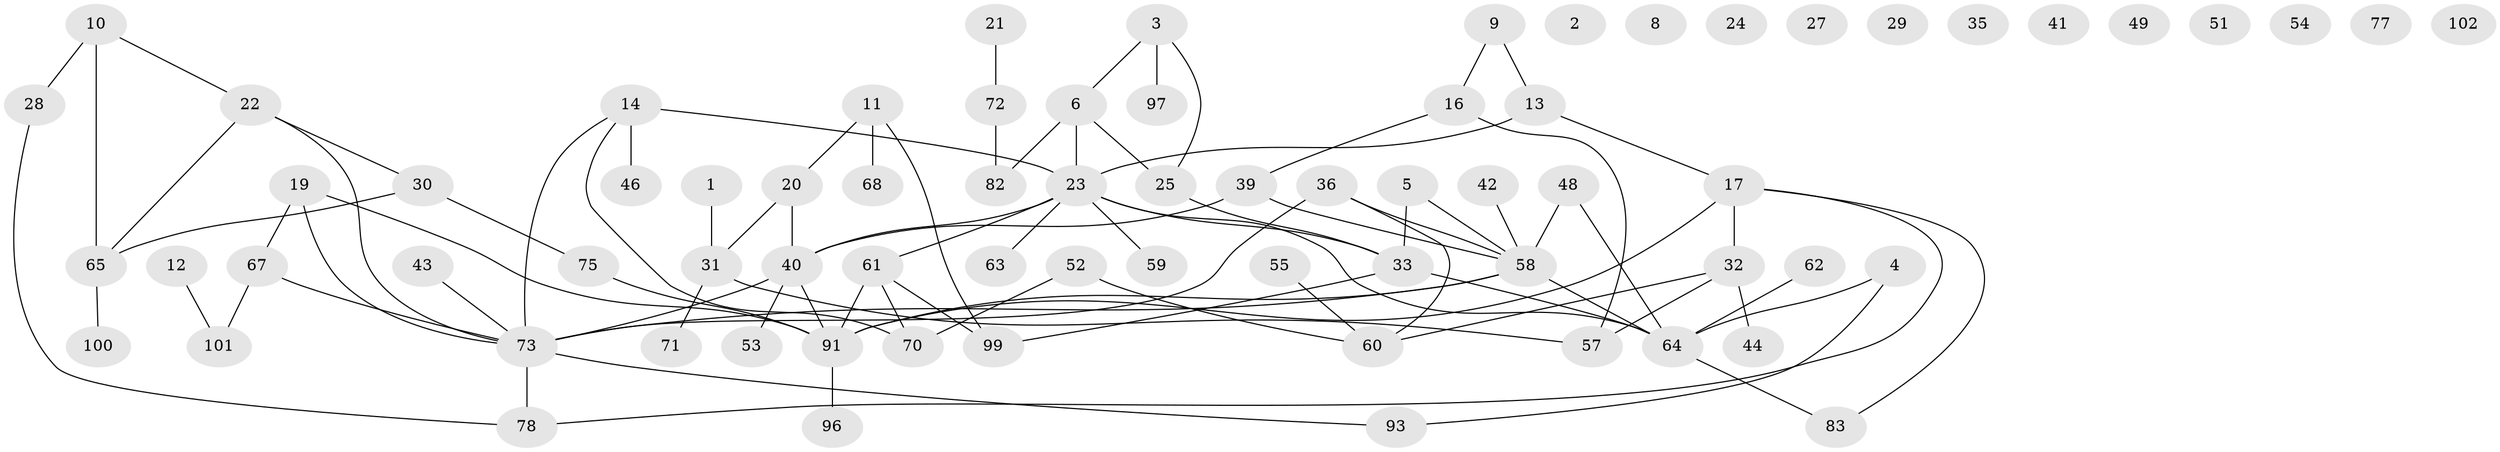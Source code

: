 // original degree distribution, {1: 0.19047619047619047, 0: 0.11428571428571428, 3: 0.26666666666666666, 2: 0.2571428571428571, 4: 0.09523809523809523, 7: 0.02857142857142857, 5: 0.047619047619047616}
// Generated by graph-tools (version 1.1) at 2025/41/03/06/25 10:41:24]
// undirected, 73 vertices, 89 edges
graph export_dot {
graph [start="1"]
  node [color=gray90,style=filled];
  1;
  2;
  3;
  4 [super="+26"];
  5;
  6 [super="+7"];
  8;
  9 [super="+87"];
  10 [super="+18"];
  11 [super="+56"];
  12;
  13 [super="+15"];
  14 [super="+89"];
  16 [super="+79"];
  17 [super="+81"];
  19 [super="+86"];
  20 [super="+38"];
  21;
  22 [super="+47"];
  23 [super="+45"];
  24;
  25 [super="+80"];
  27;
  28;
  29;
  30 [super="+37"];
  31 [super="+34"];
  32 [super="+66"];
  33 [super="+94"];
  35;
  36 [super="+76"];
  39;
  40 [super="+50"];
  41;
  42;
  43;
  44;
  46;
  48;
  49;
  51;
  52;
  53 [super="+90"];
  54;
  55;
  57 [super="+85"];
  58 [super="+95"];
  59;
  60 [super="+88"];
  61 [super="+74"];
  62;
  63;
  64 [super="+104"];
  65 [super="+69"];
  67 [super="+84"];
  68;
  70;
  71;
  72 [super="+92"];
  73 [super="+103"];
  75;
  77;
  78;
  82;
  83 [super="+105"];
  91 [super="+98"];
  93;
  96;
  97;
  99;
  100;
  101;
  102;
  1 -- 31;
  3 -- 6;
  3 -- 97;
  3 -- 25;
  4 -- 64;
  4 -- 93;
  5 -- 33;
  5 -- 58;
  6 -- 23;
  6 -- 82;
  6 -- 25;
  9 -- 16;
  9 -- 13;
  10 -- 28;
  10 -- 22;
  10 -- 65;
  11 -- 99;
  11 -- 68;
  11 -- 20;
  12 -- 101;
  13 -- 23;
  13 -- 17;
  14 -- 23 [weight=2];
  14 -- 46;
  14 -- 73;
  14 -- 70;
  16 -- 57;
  16 -- 39;
  17 -- 91;
  17 -- 83;
  17 -- 32;
  17 -- 78;
  19 -- 67;
  19 -- 91;
  19 -- 73;
  20 -- 31;
  20 -- 40;
  21 -- 72;
  22 -- 65;
  22 -- 73;
  22 -- 30;
  23 -- 40;
  23 -- 63;
  23 -- 64;
  23 -- 33;
  23 -- 59;
  23 -- 61;
  25 -- 33;
  28 -- 78;
  30 -- 75;
  30 -- 65;
  31 -- 71;
  31 -- 57;
  32 -- 44;
  32 -- 60;
  32 -- 57;
  33 -- 64;
  33 -- 99;
  36 -- 58;
  36 -- 73;
  36 -- 60;
  39 -- 40;
  39 -- 58;
  40 -- 91;
  40 -- 73;
  40 -- 53;
  42 -- 58;
  43 -- 73;
  48 -- 58;
  48 -- 64;
  52 -- 60;
  52 -- 70;
  55 -- 60;
  58 -- 91;
  58 -- 64;
  58 -- 73;
  61 -- 70;
  61 -- 99;
  61 -- 91;
  62 -- 64;
  64 -- 83;
  65 -- 100;
  67 -- 73;
  67 -- 101;
  72 -- 82;
  73 -- 78;
  73 -- 93;
  75 -- 91;
  91 -- 96;
}
